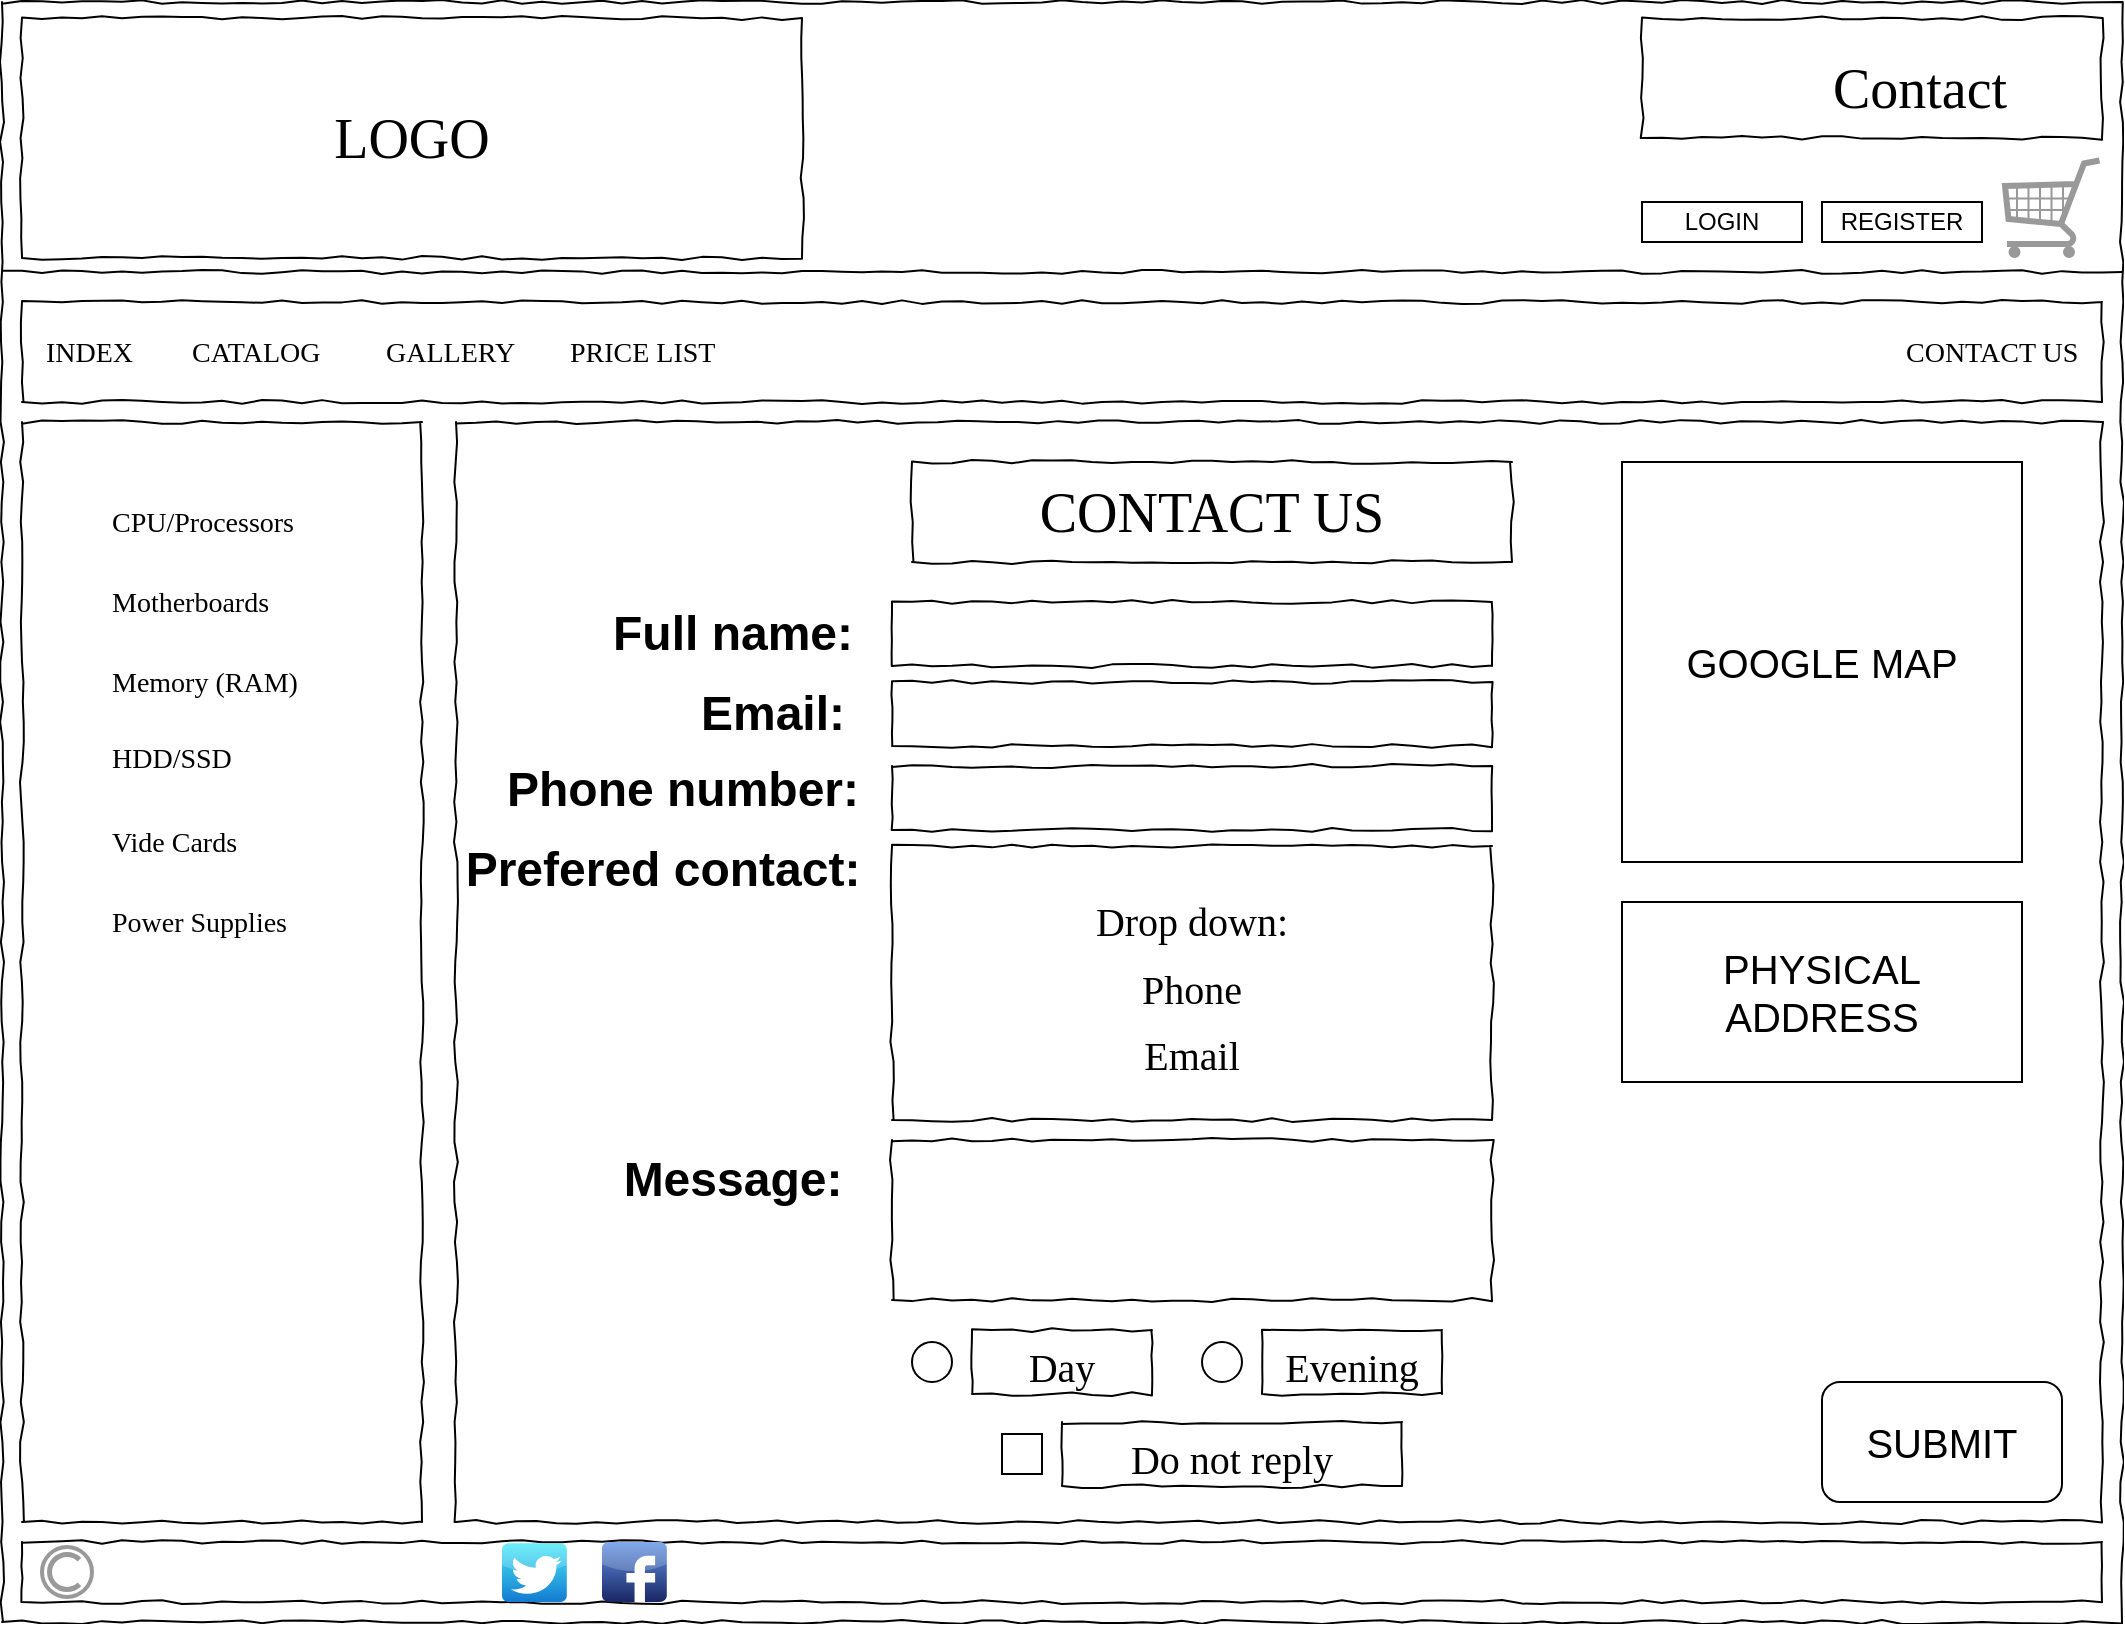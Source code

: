 <mxfile version="13.6.2" type="device"><diagram id="Hn8sC0mxrJEZqSCPbU34" name="Page-1"><mxGraphModel dx="1086" dy="806" grid="1" gridSize="10" guides="1" tooltips="1" connect="1" arrows="1" fold="1" page="1" pageScale="1" pageWidth="850" pageHeight="1100" math="0" shadow="0"><root><mxCell id="0"/><mxCell id="1" parent="0"/><mxCell id="6STWScsQ4r-SvPiuP-8_-1" value="" style="whiteSpace=wrap;html=1;rounded=0;shadow=0;labelBackgroundColor=none;strokeColor=#000000;strokeWidth=1;fillColor=none;fontFamily=Verdana;fontSize=12;fontColor=#000000;align=center;comic=1;" parent="1" vertex="1"><mxGeometry x="20" y="10" width="1060" height="810" as="geometry"/></mxCell><mxCell id="6STWScsQ4r-SvPiuP-8_-2" value="" style="whiteSpace=wrap;html=1;rounded=0;shadow=0;labelBackgroundColor=none;strokeWidth=1;fillColor=none;fontFamily=Verdana;fontSize=12;align=center;comic=1;" parent="1" vertex="1"><mxGeometry x="247" y="220" width="823" height="550" as="geometry"/></mxCell><mxCell id="6STWScsQ4r-SvPiuP-8_-6" value="" style="whiteSpace=wrap;html=1;rounded=0;shadow=0;labelBackgroundColor=none;strokeWidth=1;fillColor=none;fontFamily=Verdana;fontSize=12;align=center;comic=1;" parent="1" vertex="1"><mxGeometry x="30" y="220" width="200" height="550" as="geometry"/></mxCell><mxCell id="6STWScsQ4r-SvPiuP-8_-7" value="" style="line;strokeWidth=1;html=1;rounded=0;shadow=0;labelBackgroundColor=none;fillColor=none;fontFamily=Verdana;fontSize=14;fontColor=#000000;align=center;comic=1;" parent="1" vertex="1"><mxGeometry x="20" y="140" width="1060" height="10" as="geometry"/></mxCell><mxCell id="6STWScsQ4r-SvPiuP-8_-13" value="" style="whiteSpace=wrap;html=1;rounded=0;shadow=0;labelBackgroundColor=none;strokeWidth=1;fillColor=none;fontFamily=Verdana;fontSize=12;align=center;comic=1;" parent="1" vertex="1"><mxGeometry x="30" y="780" width="1040" height="30" as="geometry"/></mxCell><mxCell id="6STWScsQ4r-SvPiuP-8_-20" value="" style="dashed=0;outlineConnect=0;html=1;align=center;labelPosition=center;verticalLabelPosition=bottom;verticalAlign=top;shape=mxgraph.webicons.twitter;fillColor=#49EAF7;gradientColor=#137BD0" parent="1" vertex="1"><mxGeometry x="270" y="780.6" width="32.4" height="29.4" as="geometry"/></mxCell><mxCell id="6STWScsQ4r-SvPiuP-8_-21" value="" style="dashed=0;outlineConnect=0;html=1;align=center;labelPosition=center;verticalLabelPosition=bottom;verticalAlign=top;shape=mxgraph.webicons.facebook;fillColor=#6294E4;gradientColor=#1A2665" parent="1" vertex="1"><mxGeometry x="320" y="780" width="32.4" height="30" as="geometry"/></mxCell><mxCell id="6STWScsQ4r-SvPiuP-8_-22" value="" style="shape=image;html=1;verticalAlign=top;verticalLabelPosition=bottom;labelBackgroundColor=#ffffff;imageAspect=0;aspect=fixed;image=https://cdn4.iconfinder.com/data/icons/social-media-2146/512/25_social-128.png" parent="1" vertex="1"><mxGeometry x="370" y="780" width="30" height="30" as="geometry"/></mxCell><mxCell id="6STWScsQ4r-SvPiuP-8_-23" value="" style="strokeColor=#999999;verticalLabelPosition=bottom;shadow=0;dashed=0;verticalAlign=top;strokeWidth=2;html=1;shape=mxgraph.mockup.misc.copyrightIcon;" parent="1" vertex="1"><mxGeometry x="40" y="782.5" width="25" height="25" as="geometry"/></mxCell><mxCell id="6STWScsQ4r-SvPiuP-8_-41" value="CONTACT US" style="whiteSpace=wrap;html=1;rounded=0;shadow=0;labelBackgroundColor=none;strokeWidth=1;fontFamily=Verdana;fontSize=28;align=center;comic=1;" parent="1" vertex="1"><mxGeometry x="475" y="240" width="300" height="50" as="geometry"/></mxCell><mxCell id="6STWScsQ4r-SvPiuP-8_-42" value="Full name:" style="text;strokeColor=none;fillColor=none;html=1;fontSize=24;fontStyle=1;verticalAlign=middle;align=center;" parent="1" vertex="1"><mxGeometry x="315" y="306" width="140" height="40" as="geometry"/></mxCell><mxCell id="6STWScsQ4r-SvPiuP-8_-43" value="Email:" style="text;strokeColor=none;fillColor=none;html=1;fontSize=24;fontStyle=1;verticalAlign=middle;align=center;" parent="1" vertex="1"><mxGeometry x="335" y="346" width="140" height="40" as="geometry"/></mxCell><mxCell id="6STWScsQ4r-SvPiuP-8_-44" value="Phone number:" style="text;strokeColor=none;fillColor=none;html=1;fontSize=24;fontStyle=1;verticalAlign=middle;align=center;" parent="1" vertex="1"><mxGeometry x="290" y="384" width="140" height="40" as="geometry"/></mxCell><mxCell id="6STWScsQ4r-SvPiuP-8_-46" value="" style="whiteSpace=wrap;html=1;rounded=0;shadow=0;labelBackgroundColor=none;strokeWidth=1;fontFamily=Verdana;fontSize=28;align=center;comic=1;" parent="1" vertex="1"><mxGeometry x="465" y="310" width="300" height="32" as="geometry"/></mxCell><mxCell id="6STWScsQ4r-SvPiuP-8_-47" value="" style="whiteSpace=wrap;html=1;rounded=0;shadow=0;labelBackgroundColor=none;strokeWidth=1;fontFamily=Verdana;fontSize=28;align=center;comic=1;" parent="1" vertex="1"><mxGeometry x="465" y="350" width="300" height="32" as="geometry"/></mxCell><mxCell id="6STWScsQ4r-SvPiuP-8_-48" value="" style="whiteSpace=wrap;html=1;rounded=0;shadow=0;labelBackgroundColor=none;strokeWidth=1;fontFamily=Verdana;fontSize=28;align=center;comic=1;" parent="1" vertex="1"><mxGeometry x="465" y="392" width="300" height="32" as="geometry"/></mxCell><mxCell id="6STWScsQ4r-SvPiuP-8_-49" value="Prefered contact:" style="text;strokeColor=none;fillColor=none;html=1;fontSize=24;fontStyle=1;verticalAlign=middle;align=center;" parent="1" vertex="1"><mxGeometry x="280" y="424" width="140" height="40" as="geometry"/></mxCell><mxCell id="6STWScsQ4r-SvPiuP-8_-51" value="&lt;font style=&quot;font-size: 20px&quot;&gt;Drop down:&lt;br&gt;Phone&lt;br&gt;Email&lt;br&gt;&lt;/font&gt;" style="whiteSpace=wrap;html=1;rounded=0;shadow=0;labelBackgroundColor=none;strokeWidth=1;fontFamily=Verdana;fontSize=28;align=center;comic=1;" parent="1" vertex="1"><mxGeometry x="465" y="432" width="300" height="137" as="geometry"/></mxCell><mxCell id="6STWScsQ4r-SvPiuP-8_-52" value="Message:" style="text;strokeColor=none;fillColor=none;html=1;fontSize=24;fontStyle=1;verticalAlign=middle;align=center;" parent="1" vertex="1"><mxGeometry x="315" y="579" width="140" height="40" as="geometry"/></mxCell><mxCell id="6STWScsQ4r-SvPiuP-8_-53" value="" style="whiteSpace=wrap;html=1;rounded=0;shadow=0;labelBackgroundColor=none;strokeWidth=1;fontFamily=Verdana;fontSize=28;align=center;comic=1;" parent="1" vertex="1"><mxGeometry x="465" y="579" width="300" height="80" as="geometry"/></mxCell><mxCell id="6STWScsQ4r-SvPiuP-8_-54" value="" style="ellipse;whiteSpace=wrap;html=1;aspect=fixed;" parent="1" vertex="1"><mxGeometry x="475" y="680" width="20" height="20" as="geometry"/></mxCell><mxCell id="6STWScsQ4r-SvPiuP-8_-55" value="&lt;font style=&quot;font-size: 20px&quot;&gt;Day&lt;/font&gt;" style="whiteSpace=wrap;html=1;rounded=0;shadow=0;labelBackgroundColor=none;strokeWidth=1;fontFamily=Verdana;fontSize=28;align=center;comic=1;" parent="1" vertex="1"><mxGeometry x="505" y="674" width="90" height="32" as="geometry"/></mxCell><mxCell id="6STWScsQ4r-SvPiuP-8_-58" value="" style="ellipse;whiteSpace=wrap;html=1;aspect=fixed;" parent="1" vertex="1"><mxGeometry x="620" y="680" width="20" height="20" as="geometry"/></mxCell><mxCell id="6STWScsQ4r-SvPiuP-8_-59" value="&lt;font style=&quot;font-size: 20px&quot;&gt;Evening&lt;/font&gt;" style="whiteSpace=wrap;html=1;rounded=0;shadow=0;labelBackgroundColor=none;strokeWidth=1;fontFamily=Verdana;fontSize=28;align=center;comic=1;" parent="1" vertex="1"><mxGeometry x="650" y="674" width="90" height="32" as="geometry"/></mxCell><mxCell id="6STWScsQ4r-SvPiuP-8_-60" value="" style="rounded=0;whiteSpace=wrap;html=1;" parent="1" vertex="1"><mxGeometry x="520" y="726" width="20" height="20" as="geometry"/></mxCell><mxCell id="6STWScsQ4r-SvPiuP-8_-61" value="&lt;font style=&quot;font-size: 20px&quot;&gt;Do not reply&lt;/font&gt;" style="whiteSpace=wrap;html=1;rounded=0;shadow=0;labelBackgroundColor=none;strokeWidth=1;fontFamily=Verdana;fontSize=28;align=center;comic=1;" parent="1" vertex="1"><mxGeometry x="550" y="720" width="170" height="32" as="geometry"/></mxCell><mxCell id="6STWScsQ4r-SvPiuP-8_-62" value="&lt;font style=&quot;font-size: 20px&quot;&gt;SUBMIT&lt;/font&gt;" style="rounded=1;whiteSpace=wrap;html=1;" parent="1" vertex="1"><mxGeometry x="930" y="700" width="120" height="60" as="geometry"/></mxCell><mxCell id="hflGV2hAJnSv5iFv7QGn-6" value="&lt;font style=&quot;font-size: 20px&quot;&gt;GOOGLE MAP&lt;/font&gt;" style="rounded=0;whiteSpace=wrap;html=1;" parent="1" vertex="1"><mxGeometry x="830" y="240" width="200" height="200" as="geometry"/></mxCell><mxCell id="hflGV2hAJnSv5iFv7QGn-7" value="&lt;font style=&quot;font-size: 20px&quot;&gt;PHYSICAL ADDRESS&lt;/font&gt;" style="rounded=0;whiteSpace=wrap;html=1;" parent="1" vertex="1"><mxGeometry x="830" y="460" width="200" height="90" as="geometry"/></mxCell><mxCell id="YkXiS7spejAShlxQ2fGO-12" value="CPU/Processors" style="text;html=1;points=[];align=left;verticalAlign=top;spacingTop=-4;fontSize=14;fontFamily=Verdana" parent="1" vertex="1"><mxGeometry x="72.5" y="260" width="115" height="20" as="geometry"/></mxCell><mxCell id="YkXiS7spejAShlxQ2fGO-13" value="Motherboards" style="text;html=1;points=[];align=left;verticalAlign=top;spacingTop=-4;fontSize=14;fontFamily=Verdana" parent="1" vertex="1"><mxGeometry x="72.5" y="300" width="100" height="20" as="geometry"/></mxCell><mxCell id="YkXiS7spejAShlxQ2fGO-14" value="Memory (RAM)" style="text;html=1;points=[];align=left;verticalAlign=top;spacingTop=-4;fontSize=14;fontFamily=Verdana" parent="1" vertex="1"><mxGeometry x="72.5" y="340" width="110" height="20" as="geometry"/></mxCell><mxCell id="YkXiS7spejAShlxQ2fGO-15" value="HDD/SSD" style="text;html=1;points=[];align=left;verticalAlign=top;spacingTop=-4;fontSize=14;fontFamily=Verdana" parent="1" vertex="1"><mxGeometry x="72.5" y="378" width="70" height="20" as="geometry"/></mxCell><mxCell id="YkXiS7spejAShlxQ2fGO-16" value="Vide Cards" style="text;html=1;points=[];align=left;verticalAlign=top;spacingTop=-4;fontSize=14;fontFamily=Verdana" parent="1" vertex="1"><mxGeometry x="72.5" y="420" width="80" height="20" as="geometry"/></mxCell><mxCell id="YkXiS7spejAShlxQ2fGO-17" value="Power Supplies" style="text;html=1;points=[];align=left;verticalAlign=top;spacingTop=-4;fontSize=14;fontFamily=Verdana" parent="1" vertex="1"><mxGeometry x="72.5" y="460" width="110" height="20" as="geometry"/></mxCell><mxCell id="dwE7996azbDyqKU0hkMv-1" value="LOGO" style="whiteSpace=wrap;html=1;rounded=0;shadow=0;labelBackgroundColor=none;strokeWidth=1;fontFamily=Verdana;fontSize=28;align=center;comic=1;" parent="1" vertex="1"><mxGeometry x="30" y="18" width="390" height="120" as="geometry"/></mxCell><mxCell id="dwE7996azbDyqKU0hkMv-2" value="&lt;p style=&quot;margin-left: 0.5in ; margin-bottom: 0.17in ; line-height: 100%&quot;&gt;Contact&lt;/p&gt;" style="whiteSpace=wrap;html=1;rounded=0;shadow=0;labelBackgroundColor=none;strokeWidth=1;fontFamily=Verdana;fontSize=28;align=center;comic=1;" parent="1" vertex="1"><mxGeometry x="840" y="18" width="230" height="60" as="geometry"/></mxCell><mxCell id="dwE7996azbDyqKU0hkMv-3" value="" style="verticalLabelPosition=bottom;shadow=0;dashed=0;align=center;html=1;verticalAlign=top;strokeWidth=1;shape=mxgraph.mockup.misc.shoppingCart;strokeColor=#999999;" parent="1" vertex="1"><mxGeometry x="1020" y="88" width="50" height="50" as="geometry"/></mxCell><mxCell id="dwE7996azbDyqKU0hkMv-4" value="LOGIN" style="rounded=0;whiteSpace=wrap;html=1;" parent="1" vertex="1"><mxGeometry x="840" y="110" width="80" height="20" as="geometry"/></mxCell><mxCell id="dwE7996azbDyqKU0hkMv-5" value="REGISTER" style="rounded=0;whiteSpace=wrap;html=1;" parent="1" vertex="1"><mxGeometry x="930" y="110" width="80" height="20" as="geometry"/></mxCell><mxCell id="YexKrBTYE3BXpWnkiQn3-1" value="" style="whiteSpace=wrap;html=1;rounded=0;shadow=0;labelBackgroundColor=none;strokeWidth=1;fillColor=none;fontFamily=Verdana;fontSize=12;align=center;comic=1;" vertex="1" parent="1"><mxGeometry x="30" y="160" width="1040" height="50" as="geometry"/></mxCell><mxCell id="YexKrBTYE3BXpWnkiQn3-2" value="INDEX" style="text;html=1;points=[];align=left;verticalAlign=top;spacingTop=-4;fontSize=14;fontFamily=Verdana" vertex="1" parent="1"><mxGeometry x="40" y="175" width="60" height="20" as="geometry"/></mxCell><mxCell id="YexKrBTYE3BXpWnkiQn3-3" value="CATALOG" style="text;html=1;points=[];align=left;verticalAlign=top;spacingTop=-4;fontSize=14;fontFamily=Verdana" vertex="1" parent="1"><mxGeometry x="112.5" y="175" width="60" height="20" as="geometry"/></mxCell><mxCell id="YexKrBTYE3BXpWnkiQn3-4" value="GALLERY" style="text;html=1;points=[];align=left;verticalAlign=top;spacingTop=-4;fontSize=14;fontFamily=Verdana" vertex="1" parent="1"><mxGeometry x="210" y="175" width="70" height="20" as="geometry"/></mxCell><mxCell id="YexKrBTYE3BXpWnkiQn3-5" value="PRICE LIST" style="text;html=1;points=[];align=left;verticalAlign=top;spacingTop=-4;fontSize=14;fontFamily=Verdana" vertex="1" parent="1"><mxGeometry x="301.5" y="175" width="80" height="20" as="geometry"/></mxCell><mxCell id="YexKrBTYE3BXpWnkiQn3-6" value="CONTACT US" style="text;html=1;points=[];align=left;verticalAlign=top;spacingTop=-4;fontSize=14;fontFamily=Verdana" vertex="1" parent="1"><mxGeometry x="970" y="175" width="100" height="20" as="geometry"/></mxCell></root></mxGraphModel></diagram></mxfile>